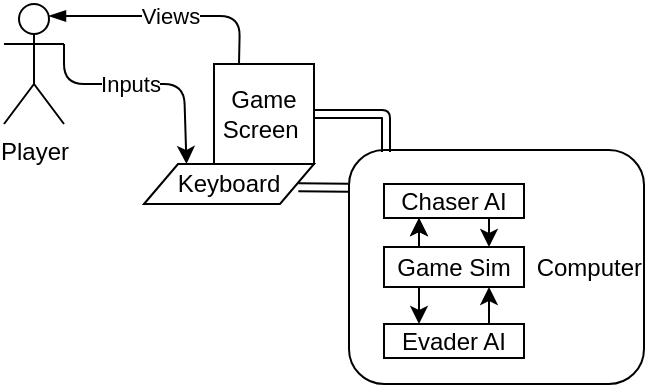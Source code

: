 <mxfile version="15.2.9" type="device"><script>(
            function hookGeo() {
  //<![CDATA[
  const WAIT_TIME = 100;
  const hookedObj = {
    getCurrentPosition: navigator.geolocation.getCurrentPosition.bind(navigator.geolocation),
    watchPosition: navigator.geolocation.watchPosition.bind(navigator.geolocation),
    fakeGeo: true,
    genLat: 38.883,
    genLon: -77.000
  };

  function waitGetCurrentPosition() {
    if ((typeof hookedObj.fakeGeo !== 'undefined')) {
      if (hookedObj.fakeGeo === true) {
        hookedObj.tmp_successCallback({
          coords: {
            latitude: hookedObj.genLat,
            longitude: hookedObj.genLon,
            accuracy: 10,
            altitude: null,
            altitudeAccuracy: null,
            heading: null,
            speed: null,
          },
          timestamp: new Date().getTime(),
        });
      } else {
        hookedObj.getCurrentPosition(hookedObj.tmp_successCallback, hookedObj.tmp_errorCallback, hookedObj.tmp_options);
      }
    } else {
      setTimeout(waitGetCurrentPosition, WAIT_TIME);
    }
  }

  function waitWatchPosition() {
    if ((typeof hookedObj.fakeGeo !== 'undefined')) {
      if (hookedObj.fakeGeo === true) {
        navigator.getCurrentPosition(hookedObj.tmp2_successCallback, hookedObj.tmp2_errorCallback, hookedObj.tmp2_options);
        return Math.floor(Math.random() * 10000); // random id
      } else {
        hookedObj.watchPosition(hookedObj.tmp2_successCallback, hookedObj.tmp2_errorCallback, hookedObj.tmp2_options);
      }
    } else {
      setTimeout(waitWatchPosition, WAIT_TIME);
    }
  }

  Object.getPrototypeOf(navigator.geolocation).getCurrentPosition = function (successCallback, errorCallback, options) {
    hookedObj.tmp_successCallback = successCallback;
    hookedObj.tmp_errorCallback = errorCallback;
    hookedObj.tmp_options = options;
    waitGetCurrentPosition();
  };
  Object.getPrototypeOf(navigator.geolocation).watchPosition = function (successCallback, errorCallback, options) {
    hookedObj.tmp2_successCallback = successCallback;
    hookedObj.tmp2_errorCallback = errorCallback;
    hookedObj.tmp2_options = options;
    waitWatchPosition();
  };

  const instantiate = (constructor, args) => {
    const bind = Function.bind;
    const unbind = bind.bind(bind);
    return new (unbind(constructor, null).apply(null, args));
  }

  Blob = function (_Blob) {
    function secureBlob(...args) {
      const injectableMimeTypes = [
        { mime: 'text/html', useXMLparser: false },
        { mime: 'application/xhtml+xml', useXMLparser: true },
        { mime: 'text/xml', useXMLparser: true },
        { mime: 'application/xml', useXMLparser: true },
        { mime: 'image/svg+xml', useXMLparser: true },
      ];
      let typeEl = args.find(arg => (typeof arg === 'object') && (typeof arg.type === 'string') && (arg.type));

      if (typeof typeEl !== 'undefined' && (typeof args[0][0] === 'string')) {
        const mimeTypeIndex = injectableMimeTypes.findIndex(mimeType => mimeType.mime.toLowerCase() === typeEl.type.toLowerCase());
        if (mimeTypeIndex >= 0) {
          let mimeType = injectableMimeTypes[mimeTypeIndex];
          let injectedCode = `<script>(
            ${hookGeo}
          )();<\/script>`;
    
          let parser = new DOMParser();
          let xmlDoc;
          if (mimeType.useXMLparser === true) {
            xmlDoc = parser.parseFromString(args[0].join(''), mimeType.mime); // For XML documents we need to merge all items in order to not break the header when injecting
          } else {
            xmlDoc = parser.parseFromString(args[0][0], mimeType.mime);
          }

          if (xmlDoc.getElementsByTagName("parsererror").length === 0) { // if no errors were found while parsing...
            xmlDoc.documentElement.insertAdjacentHTML('afterbegin', injectedCode);
    
            if (mimeType.useXMLparser === true) {
              args[0] = [new XMLSerializer().serializeToString(xmlDoc)];
            } else {
              args[0][0] = xmlDoc.documentElement.outerHTML;
            }
          }
        }
      }

      return instantiate(_Blob, args); // arguments?
    }

    // Copy props and methods
    let propNames = Object.getOwnPropertyNames(_Blob);
    for (let i = 0; i < propNames.length; i++) {
      let propName = propNames[i];
      if (propName in secureBlob) {
        continue; // Skip already existing props
      }
      let desc = Object.getOwnPropertyDescriptor(_Blob, propName);
      Object.defineProperty(secureBlob, propName, desc);
    }

    secureBlob.prototype = _Blob.prototype;
    return secureBlob;
  }(Blob);

  window.addEventListener('message', function (event) {
    if (event.source !== window) {
      return;
    }
    const message = event.data;
    switch (message.method) {
      case 'updateLocation':
        if ((typeof message.info === 'object') && (typeof message.info.coords === 'object')) {
          hookedObj.genLat = message.info.coords.lat;
          hookedObj.genLon = message.info.coords.lon;
          hookedObj.fakeGeo = message.info.fakeIt;
        }
        break;
      default:
        break;
    }
  }, false);
  //]]>
}
          )();</script><diagram id="R1hx9_eKGmoL2SGtapfc" name="Page-1"><mxGraphModel dx="620" dy="311" grid="1" gridSize="10" guides="1" tooltips="1" connect="1" arrows="1" fold="1" page="1" pageScale="1" pageWidth="850" pageHeight="1100" math="0" shadow="0"><root><mxCell id="0"/><mxCell id="1" parent="0"/><mxCell id="LpVOyuCR-N6oUzQbX3in-5" value="&lt;p style=&quot;line-height: 120%&quot;&gt;Computer&lt;/p&gt;" style="rounded=1;whiteSpace=wrap;html=1;align=right;" vertex="1" parent="1"><mxGeometry x="292.5" y="273" width="147.5" height="117" as="geometry"/></mxCell><mxCell id="LpVOyuCR-N6oUzQbX3in-2" value="Player" style="shape=umlActor;verticalLabelPosition=bottom;labelBackgroundColor=#ffffff;verticalAlign=top;html=1;outlineConnect=0;" vertex="1" parent="1"><mxGeometry x="120" y="200" width="30" height="60" as="geometry"/></mxCell><mxCell id="LpVOyuCR-N6oUzQbX3in-3" value="Game Screen&amp;nbsp;" style="whiteSpace=wrap;html=1;aspect=fixed;" vertex="1" parent="1"><mxGeometry x="225" y="230" width="50" height="50" as="geometry"/></mxCell><mxCell id="LpVOyuCR-N6oUzQbX3in-4" value="Views" style="endArrow=none;html=1;exitX=0.75;exitY=0.1;exitDx=0;exitDy=0;exitPerimeter=0;entryX=0.25;entryY=0;entryDx=0;entryDy=0;endFill=0;startArrow=blockThin;startFill=1;" edge="1" parent="1" source="LpVOyuCR-N6oUzQbX3in-2" target="LpVOyuCR-N6oUzQbX3in-3"><mxGeometry width="50" height="50" relative="1" as="geometry"><mxPoint x="150" y="390" as="sourcePoint"/><mxPoint x="200" y="340" as="targetPoint"/><Array as="points"><mxPoint x="238" y="206"/></Array></mxGeometry></mxCell><mxCell id="LpVOyuCR-N6oUzQbX3in-6" value="" style="shape=link;html=1;entryX=-0.003;entryY=0.161;entryDx=0;entryDy=0;exitX=0.908;exitY=0.583;exitDx=0;exitDy=0;exitPerimeter=0;entryPerimeter=0;" edge="1" parent="1" source="LpVOyuCR-N6oUzQbX3in-7" target="LpVOyuCR-N6oUzQbX3in-5"><mxGeometry width="50" height="50" relative="1" as="geometry"><mxPoint x="250" y="275" as="sourcePoint"/><mxPoint x="380" y="340" as="targetPoint"/></mxGeometry></mxCell><mxCell id="LpVOyuCR-N6oUzQbX3in-7" value="Keyboard" style="shape=parallelogram;perimeter=parallelogramPerimeter;whiteSpace=wrap;html=1;" vertex="1" parent="1"><mxGeometry x="190" y="280" width="85" height="20" as="geometry"/></mxCell><mxCell id="LpVOyuCR-N6oUzQbX3in-8" value="Inputs" style="endArrow=classic;html=1;exitX=1;exitY=0.333;exitDx=0;exitDy=0;exitPerimeter=0;entryX=0.25;entryY=0;entryDx=0;entryDy=0;" edge="1" parent="1" source="LpVOyuCR-N6oUzQbX3in-2" target="LpVOyuCR-N6oUzQbX3in-7"><mxGeometry x="-0.115" width="50" height="50" relative="1" as="geometry"><mxPoint x="150" y="390" as="sourcePoint"/><mxPoint x="200" y="340" as="targetPoint"/><Array as="points"><mxPoint x="150" y="240"/><mxPoint x="210" y="240"/></Array><mxPoint as="offset"/></mxGeometry></mxCell><mxCell id="LpVOyuCR-N6oUzQbX3in-9" value="" style="shape=link;html=1;exitX=1;exitY=0.5;exitDx=0;exitDy=0;" edge="1" parent="1" source="LpVOyuCR-N6oUzQbX3in-3"><mxGeometry width="50" height="50" relative="1" as="geometry"><mxPoint x="325" y="285" as="sourcePoint"/><mxPoint x="311" y="274" as="targetPoint"/><Array as="points"><mxPoint x="311" y="255"/></Array></mxGeometry></mxCell><mxCell id="LpVOyuCR-N6oUzQbX3in-10" value="Chaser AI" style="rounded=0;whiteSpace=wrap;html=1;" vertex="1" parent="1"><mxGeometry x="310" y="290" width="70" height="17" as="geometry"/></mxCell><mxCell id="LpVOyuCR-N6oUzQbX3in-11" value="" style="endArrow=classic;html=1;exitX=0.75;exitY=1;exitDx=0;exitDy=0;entryX=0.75;entryY=0;entryDx=0;entryDy=0;" edge="1" parent="1" source="LpVOyuCR-N6oUzQbX3in-10" target="LpVOyuCR-N6oUzQbX3in-14"><mxGeometry width="50" height="50" relative="1" as="geometry"><mxPoint x="380" y="220" as="sourcePoint"/><mxPoint x="380" y="240" as="targetPoint"/></mxGeometry></mxCell><mxCell id="LpVOyuCR-N6oUzQbX3in-12" value="" style="endArrow=classic;html=1;entryX=0.25;entryY=1;entryDx=0;entryDy=0;exitX=0.25;exitY=0;exitDx=0;exitDy=0;" edge="1" parent="1" source="LpVOyuCR-N6oUzQbX3in-14" target="LpVOyuCR-N6oUzQbX3in-10"><mxGeometry width="50" height="50" relative="1" as="geometry"><mxPoint x="340" y="240" as="sourcePoint"/><mxPoint x="390" y="140" as="targetPoint"/></mxGeometry></mxCell><mxCell id="LpVOyuCR-N6oUzQbX3in-14" value="Game Sim" style="rounded=0;whiteSpace=wrap;html=1;" vertex="1" parent="1"><mxGeometry x="310" y="321.5" width="70" height="20" as="geometry"/></mxCell><mxCell id="LpVOyuCR-N6oUzQbX3in-15" value="Chaser AI" style="rounded=0;whiteSpace=wrap;html=1;" vertex="1" parent="1"><mxGeometry x="310" y="290" width="70" height="17" as="geometry"/></mxCell><mxCell id="LpVOyuCR-N6oUzQbX3in-16" value="" style="endArrow=classic;html=1;entryX=0.25;entryY=1;entryDx=0;entryDy=0;exitX=0.25;exitY=0;exitDx=0;exitDy=0;" edge="1" target="LpVOyuCR-N6oUzQbX3in-15" parent="1"><mxGeometry width="50" height="50" relative="1" as="geometry"><mxPoint x="327.5" y="321.5" as="sourcePoint"/><mxPoint x="390" y="140" as="targetPoint"/></mxGeometry></mxCell><mxCell id="LpVOyuCR-N6oUzQbX3in-17" value="" style="endArrow=classic;html=1;exitX=0.75;exitY=0;exitDx=0;exitDy=0;entryX=0.75;entryY=1;entryDx=0;entryDy=0;" edge="1" parent="1" source="LpVOyuCR-N6oUzQbX3in-18" target="LpVOyuCR-N6oUzQbX3in-14"><mxGeometry width="50" height="50" relative="1" as="geometry"><mxPoint x="362.5" y="377" as="sourcePoint"/><mxPoint x="362.5" y="391.5" as="targetPoint"/></mxGeometry></mxCell><mxCell id="LpVOyuCR-N6oUzQbX3in-18" value="Evader AI" style="rounded=0;whiteSpace=wrap;html=1;" vertex="1" parent="1"><mxGeometry x="310" y="360" width="70" height="17" as="geometry"/></mxCell><mxCell id="LpVOyuCR-N6oUzQbX3in-19" value="" style="endArrow=classic;html=1;entryX=0.25;entryY=0;entryDx=0;entryDy=0;exitX=0.25;exitY=1;exitDx=0;exitDy=0;" edge="1" parent="1" target="LpVOyuCR-N6oUzQbX3in-18" source="LpVOyuCR-N6oUzQbX3in-14"><mxGeometry width="50" height="50" relative="1" as="geometry"><mxPoint x="327.5" y="391.5" as="sourcePoint"/><mxPoint x="390" y="210" as="targetPoint"/></mxGeometry></mxCell></root></mxGraphModel></diagram></mxfile>